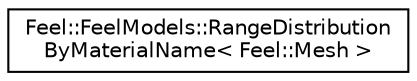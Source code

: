 digraph "Graphical Class Hierarchy"
{
 // LATEX_PDF_SIZE
  edge [fontname="Helvetica",fontsize="10",labelfontname="Helvetica",labelfontsize="10"];
  node [fontname="Helvetica",fontsize="10",shape=record];
  rankdir="LR";
  Node0 [label="Feel::FeelModels::RangeDistribution\lByMaterialName\< Feel::Mesh \>",height=0.2,width=0.4,color="black", fillcolor="white", style="filled",URL="$classFeel_1_1FeelModels_1_1RangeDistributionByMaterialName.html",tooltip=" "];
}
